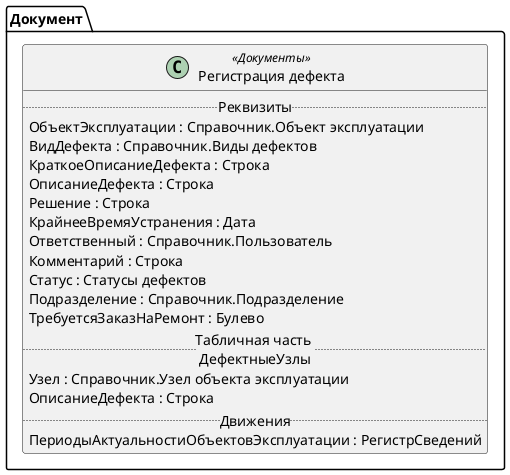 ﻿@startuml РегистрацияДефекта
'!include templates.wsd
'..\include templates.wsd
class Документ.РегистрацияДефекта as "Регистрация дефекта" <<Документы>>
{
..Реквизиты..
ОбъектЭксплуатации : Справочник.Объект эксплуатации
ВидДефекта : Справочник.Виды дефектов
КраткоеОписаниеДефекта : Строка
ОписаниеДефекта : Строка
Решение : Строка
КрайнееВремяУстранения : Дата
Ответственный : Справочник.Пользователь
Комментарий : Строка
Статус : Статусы дефектов
Подразделение : Справочник.Подразделение
ТребуетсяЗаказНаРемонт : Булево
..Табличная часть \n ДефектныеУзлы..
Узел : Справочник.Узел объекта эксплуатации
ОписаниеДефекта : Строка
..Движения..
ПериодыАктуальностиОбъектовЭксплуатации : РегистрСведений
}
@enduml
